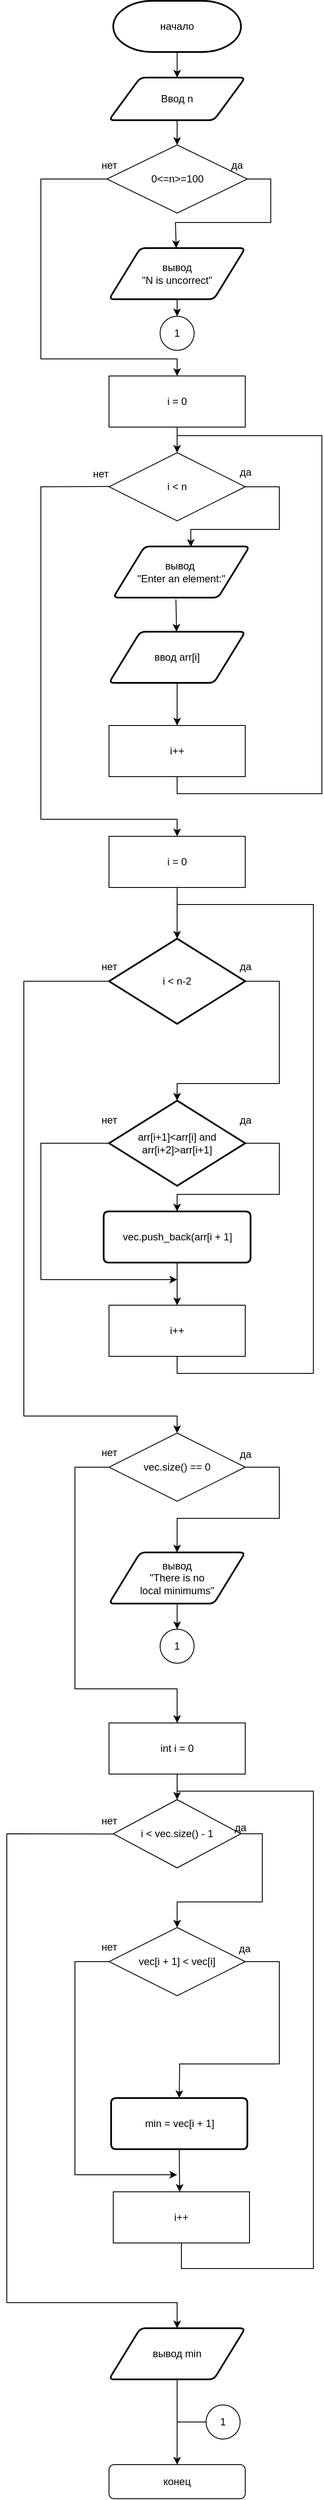 <mxfile version="22.1.0" type="device">
  <diagram id="C5RBs43oDa-KdzZeNtuy" name="Page-1">
    <mxGraphModel dx="712" dy="740" grid="1" gridSize="10" guides="1" tooltips="1" connect="1" arrows="1" fold="1" page="1" pageScale="1" pageWidth="827" pageHeight="1169" math="0" shadow="0">
      <root>
        <mxCell id="WIyWlLk6GJQsqaUBKTNV-0" />
        <mxCell id="WIyWlLk6GJQsqaUBKTNV-1" parent="WIyWlLk6GJQsqaUBKTNV-0" />
        <mxCell id="WQRPMTD5RrIq-8NBpwty-2" value="начало" style="strokeWidth=2;html=1;shape=mxgraph.flowchart.terminator;whiteSpace=wrap;" parent="WIyWlLk6GJQsqaUBKTNV-1" vertex="1">
          <mxGeometry x="285" y="60" width="150" height="60" as="geometry" />
        </mxCell>
        <mxCell id="WQRPMTD5RrIq-8NBpwty-3" value="Ввод n" style="shape=parallelogram;html=1;strokeWidth=2;perimeter=parallelogramPerimeter;whiteSpace=wrap;rounded=1;arcSize=12;size=0.23;" parent="WIyWlLk6GJQsqaUBKTNV-1" vertex="1">
          <mxGeometry x="280" y="150" width="160" height="50" as="geometry" />
        </mxCell>
        <mxCell id="WQRPMTD5RrIq-8NBpwty-4" value="0&amp;lt;=n&amp;gt;=100" style="rhombus;whiteSpace=wrap;html=1;" parent="WIyWlLk6GJQsqaUBKTNV-1" vertex="1">
          <mxGeometry x="277.5" y="229" width="165" height="80" as="geometry" />
        </mxCell>
        <mxCell id="WQRPMTD5RrIq-8NBpwty-5" value="нет" style="text;html=1;align=center;verticalAlign=middle;resizable=0;points=[];autosize=1;strokeColor=none;fillColor=none;" parent="WIyWlLk6GJQsqaUBKTNV-1" vertex="1">
          <mxGeometry x="260" y="238" width="40" height="30" as="geometry" />
        </mxCell>
        <mxCell id="WQRPMTD5RrIq-8NBpwty-6" value="да" style="text;html=1;align=center;verticalAlign=middle;resizable=0;points=[];autosize=1;strokeColor=none;fillColor=none;" parent="WIyWlLk6GJQsqaUBKTNV-1" vertex="1">
          <mxGeometry x="410" y="238" width="40" height="30" as="geometry" />
        </mxCell>
        <mxCell id="WQRPMTD5RrIq-8NBpwty-7" value="вывод&lt;br&gt;&quot;N is uncorrect&quot;" style="shape=parallelogram;html=1;strokeWidth=2;perimeter=parallelogramPerimeter;whiteSpace=wrap;rounded=1;arcSize=12;size=0.23;" parent="WIyWlLk6GJQsqaUBKTNV-1" vertex="1">
          <mxGeometry x="280" y="350" width="160" height="60" as="geometry" />
        </mxCell>
        <mxCell id="WQRPMTD5RrIq-8NBpwty-9" value="" style="endArrow=classic;html=1;rounded=0;exitX=1;exitY=0.5;exitDx=0;exitDy=0;" parent="WIyWlLk6GJQsqaUBKTNV-1" source="WQRPMTD5RrIq-8NBpwty-4" target="WQRPMTD5RrIq-8NBpwty-7" edge="1">
          <mxGeometry width="50" height="50" relative="1" as="geometry">
            <mxPoint x="380" y="400" as="sourcePoint" />
            <mxPoint x="490" y="330" as="targetPoint" />
            <Array as="points">
              <mxPoint x="470" y="269" />
              <mxPoint x="470" y="320" />
              <mxPoint x="358" y="320" />
            </Array>
          </mxGeometry>
        </mxCell>
        <mxCell id="WQRPMTD5RrIq-8NBpwty-11" value="" style="endArrow=classic;html=1;rounded=0;exitX=0.5;exitY=1;exitDx=0;exitDy=0;exitPerimeter=0;entryX=0.5;entryY=0;entryDx=0;entryDy=0;" parent="WIyWlLk6GJQsqaUBKTNV-1" source="WQRPMTD5RrIq-8NBpwty-2" target="WQRPMTD5RrIq-8NBpwty-3" edge="1">
          <mxGeometry width="50" height="50" relative="1" as="geometry">
            <mxPoint x="380" y="320" as="sourcePoint" />
            <mxPoint x="430" y="270" as="targetPoint" />
          </mxGeometry>
        </mxCell>
        <mxCell id="WQRPMTD5RrIq-8NBpwty-12" value="" style="endArrow=classic;html=1;rounded=0;exitX=0.5;exitY=1;exitDx=0;exitDy=0;entryX=0.5;entryY=0;entryDx=0;entryDy=0;" parent="WIyWlLk6GJQsqaUBKTNV-1" source="WQRPMTD5RrIq-8NBpwty-3" target="WQRPMTD5RrIq-8NBpwty-4" edge="1">
          <mxGeometry width="50" height="50" relative="1" as="geometry">
            <mxPoint x="380" y="320" as="sourcePoint" />
            <mxPoint x="430" y="270" as="targetPoint" />
          </mxGeometry>
        </mxCell>
        <mxCell id="WQRPMTD5RrIq-8NBpwty-13" value="i = 0" style="rounded=0;whiteSpace=wrap;html=1;" parent="WIyWlLk6GJQsqaUBKTNV-1" vertex="1">
          <mxGeometry x="280" y="500" width="160" height="60" as="geometry" />
        </mxCell>
        <mxCell id="WQRPMTD5RrIq-8NBpwty-14" value="i &amp;lt; n" style="rhombus;whiteSpace=wrap;html=1;" parent="WIyWlLk6GJQsqaUBKTNV-1" vertex="1">
          <mxGeometry x="280" y="590" width="160" height="80" as="geometry" />
        </mxCell>
        <mxCell id="WQRPMTD5RrIq-8NBpwty-15" value="вывод&amp;nbsp;&lt;br&gt;&quot;Enter an element:&quot;" style="shape=parallelogram;html=1;strokeWidth=2;perimeter=parallelogramPerimeter;whiteSpace=wrap;rounded=1;arcSize=12;size=0.23;" parent="WIyWlLk6GJQsqaUBKTNV-1" vertex="1">
          <mxGeometry x="285" y="700" width="160" height="60" as="geometry" />
        </mxCell>
        <mxCell id="WQRPMTD5RrIq-8NBpwty-17" value="ввод arr[i]" style="shape=parallelogram;html=1;strokeWidth=2;perimeter=parallelogramPerimeter;whiteSpace=wrap;rounded=1;arcSize=12;size=0.23;" parent="WIyWlLk6GJQsqaUBKTNV-1" vertex="1">
          <mxGeometry x="280" y="800" width="160" height="60" as="geometry" />
        </mxCell>
        <mxCell id="WQRPMTD5RrIq-8NBpwty-18" value="i++" style="rounded=0;whiteSpace=wrap;html=1;" parent="WIyWlLk6GJQsqaUBKTNV-1" vertex="1">
          <mxGeometry x="280" y="910" width="160" height="60" as="geometry" />
        </mxCell>
        <mxCell id="WQRPMTD5RrIq-8NBpwty-19" value="1" style="ellipse;whiteSpace=wrap;html=1;aspect=fixed;" parent="WIyWlLk6GJQsqaUBKTNV-1" vertex="1">
          <mxGeometry x="340" y="430" width="40" height="40" as="geometry" />
        </mxCell>
        <mxCell id="WQRPMTD5RrIq-8NBpwty-20" value="" style="endArrow=classic;html=1;rounded=0;exitX=0.5;exitY=1;exitDx=0;exitDy=0;entryX=0.5;entryY=0;entryDx=0;entryDy=0;" parent="WIyWlLk6GJQsqaUBKTNV-1" source="WQRPMTD5RrIq-8NBpwty-7" target="WQRPMTD5RrIq-8NBpwty-19" edge="1">
          <mxGeometry width="50" height="50" relative="1" as="geometry">
            <mxPoint x="400" y="530" as="sourcePoint" />
            <mxPoint x="450" y="480" as="targetPoint" />
          </mxGeometry>
        </mxCell>
        <mxCell id="WQRPMTD5RrIq-8NBpwty-21" value="" style="endArrow=classic;html=1;rounded=0;exitX=0;exitY=0.5;exitDx=0;exitDy=0;entryX=0.5;entryY=0;entryDx=0;entryDy=0;" parent="WIyWlLk6GJQsqaUBKTNV-1" source="WQRPMTD5RrIq-8NBpwty-4" target="WQRPMTD5RrIq-8NBpwty-13" edge="1">
          <mxGeometry width="50" height="50" relative="1" as="geometry">
            <mxPoint x="380" y="460" as="sourcePoint" />
            <mxPoint x="430" y="410" as="targetPoint" />
            <Array as="points">
              <mxPoint x="200" y="269" />
              <mxPoint x="200" y="480" />
              <mxPoint x="360" y="480" />
            </Array>
          </mxGeometry>
        </mxCell>
        <mxCell id="WQRPMTD5RrIq-8NBpwty-24" value="" style="endArrow=classic;html=1;rounded=0;exitX=0.5;exitY=1;exitDx=0;exitDy=0;" parent="WIyWlLk6GJQsqaUBKTNV-1" source="WQRPMTD5RrIq-8NBpwty-13" target="WQRPMTD5RrIq-8NBpwty-14" edge="1">
          <mxGeometry width="50" height="50" relative="1" as="geometry">
            <mxPoint x="380" y="540" as="sourcePoint" />
            <mxPoint x="430" y="490" as="targetPoint" />
          </mxGeometry>
        </mxCell>
        <mxCell id="WQRPMTD5RrIq-8NBpwty-25" value="" style="endArrow=classic;html=1;rounded=0;exitX=1;exitY=0.5;exitDx=0;exitDy=0;entryX=0.57;entryY=0.008;entryDx=0;entryDy=0;entryPerimeter=0;" parent="WIyWlLk6GJQsqaUBKTNV-1" source="WQRPMTD5RrIq-8NBpwty-14" target="WQRPMTD5RrIq-8NBpwty-15" edge="1">
          <mxGeometry width="50" height="50" relative="1" as="geometry">
            <mxPoint x="380" y="710" as="sourcePoint" />
            <mxPoint x="430" y="660" as="targetPoint" />
            <Array as="points">
              <mxPoint x="480" y="630" />
              <mxPoint x="480" y="680" />
              <mxPoint x="376" y="680" />
            </Array>
          </mxGeometry>
        </mxCell>
        <mxCell id="WQRPMTD5RrIq-8NBpwty-26" value="нет" style="text;html=1;align=center;verticalAlign=middle;resizable=0;points=[];autosize=1;strokeColor=none;fillColor=none;" parent="WIyWlLk6GJQsqaUBKTNV-1" vertex="1">
          <mxGeometry x="250" y="600" width="40" height="30" as="geometry" />
        </mxCell>
        <mxCell id="WQRPMTD5RrIq-8NBpwty-28" value="да" style="text;html=1;align=center;verticalAlign=middle;resizable=0;points=[];autosize=1;strokeColor=none;fillColor=none;" parent="WIyWlLk6GJQsqaUBKTNV-1" vertex="1">
          <mxGeometry x="420" y="598" width="40" height="30" as="geometry" />
        </mxCell>
        <mxCell id="WQRPMTD5RrIq-8NBpwty-29" value="" style="endArrow=classic;html=1;rounded=0;exitX=0.46;exitY=1.036;exitDx=0;exitDy=0;exitPerimeter=0;" parent="WIyWlLk6GJQsqaUBKTNV-1" source="WQRPMTD5RrIq-8NBpwty-15" target="WQRPMTD5RrIq-8NBpwty-17" edge="1">
          <mxGeometry width="50" height="50" relative="1" as="geometry">
            <mxPoint x="380" y="790" as="sourcePoint" />
            <mxPoint x="430" y="740" as="targetPoint" />
          </mxGeometry>
        </mxCell>
        <mxCell id="WQRPMTD5RrIq-8NBpwty-31" value="" style="endArrow=classic;html=1;rounded=0;exitX=0.5;exitY=1;exitDx=0;exitDy=0;" parent="WIyWlLk6GJQsqaUBKTNV-1" source="WQRPMTD5RrIq-8NBpwty-17" target="WQRPMTD5RrIq-8NBpwty-18" edge="1">
          <mxGeometry width="50" height="50" relative="1" as="geometry">
            <mxPoint x="380" y="790" as="sourcePoint" />
            <mxPoint x="430" y="740" as="targetPoint" />
          </mxGeometry>
        </mxCell>
        <mxCell id="WQRPMTD5RrIq-8NBpwty-34" value="i = 0" style="rounded=0;whiteSpace=wrap;html=1;" parent="WIyWlLk6GJQsqaUBKTNV-1" vertex="1">
          <mxGeometry x="280" y="1040" width="160" height="60" as="geometry" />
        </mxCell>
        <mxCell id="WQRPMTD5RrIq-8NBpwty-35" value="" style="endArrow=classic;html=1;rounded=0;exitX=0.779;exitY=0.989;exitDx=0;exitDy=0;exitPerimeter=0;entryX=0.5;entryY=0;entryDx=0;entryDy=0;" parent="WIyWlLk6GJQsqaUBKTNV-1" source="WQRPMTD5RrIq-8NBpwty-26" target="WQRPMTD5RrIq-8NBpwty-34" edge="1">
          <mxGeometry width="50" height="50" relative="1" as="geometry">
            <mxPoint x="290" y="810" as="sourcePoint" />
            <mxPoint x="340" y="760" as="targetPoint" />
            <Array as="points">
              <mxPoint x="200" y="630" />
              <mxPoint x="200" y="1020" />
              <mxPoint x="360" y="1020" />
            </Array>
          </mxGeometry>
        </mxCell>
        <mxCell id="WQRPMTD5RrIq-8NBpwty-36" value="i &amp;lt; n-2" style="strokeWidth=2;html=1;shape=mxgraph.flowchart.decision;whiteSpace=wrap;" parent="WIyWlLk6GJQsqaUBKTNV-1" vertex="1">
          <mxGeometry x="280" y="1160" width="160" height="100" as="geometry" />
        </mxCell>
        <mxCell id="WQRPMTD5RrIq-8NBpwty-37" value="arr[i+1]&amp;lt;arr[i] and&lt;br&gt;arr[i+2]&amp;gt;arr[i+1]" style="strokeWidth=2;html=1;shape=mxgraph.flowchart.decision;whiteSpace=wrap;" parent="WIyWlLk6GJQsqaUBKTNV-1" vertex="1">
          <mxGeometry x="280" y="1350" width="160" height="100" as="geometry" />
        </mxCell>
        <mxCell id="WQRPMTD5RrIq-8NBpwty-38" value="vec.push_back(arr[i + 1]" style="shape=parallelogram;html=1;strokeWidth=2;perimeter=parallelogramPerimeter;whiteSpace=wrap;rounded=1;arcSize=12;size=0;" parent="WIyWlLk6GJQsqaUBKTNV-1" vertex="1">
          <mxGeometry x="273.75" y="1480" width="172.5" height="60" as="geometry" />
        </mxCell>
        <mxCell id="WQRPMTD5RrIq-8NBpwty-39" value="i++" style="rounded=0;whiteSpace=wrap;html=1;" parent="WIyWlLk6GJQsqaUBKTNV-1" vertex="1">
          <mxGeometry x="280" y="1590" width="160" height="60" as="geometry" />
        </mxCell>
        <mxCell id="WQRPMTD5RrIq-8NBpwty-41" value="" style="endArrow=classic;html=1;rounded=0;exitX=0.5;exitY=1;exitDx=0;exitDy=0;" parent="WIyWlLk6GJQsqaUBKTNV-1" source="WQRPMTD5RrIq-8NBpwty-34" target="WQRPMTD5RrIq-8NBpwty-36" edge="1">
          <mxGeometry width="50" height="50" relative="1" as="geometry">
            <mxPoint x="290" y="1140" as="sourcePoint" />
            <mxPoint x="340" y="1090" as="targetPoint" />
          </mxGeometry>
        </mxCell>
        <mxCell id="WQRPMTD5RrIq-8NBpwty-43" value="да" style="text;html=1;align=center;verticalAlign=middle;resizable=0;points=[];autosize=1;strokeColor=none;fillColor=none;" parent="WIyWlLk6GJQsqaUBKTNV-1" vertex="1">
          <mxGeometry x="420" y="1178" width="40" height="30" as="geometry" />
        </mxCell>
        <mxCell id="WQRPMTD5RrIq-8NBpwty-44" value="нет" style="text;html=1;align=center;verticalAlign=middle;resizable=0;points=[];autosize=1;strokeColor=none;fillColor=none;" parent="WIyWlLk6GJQsqaUBKTNV-1" vertex="1">
          <mxGeometry x="260" y="1178" width="40" height="30" as="geometry" />
        </mxCell>
        <mxCell id="WQRPMTD5RrIq-8NBpwty-45" value="да" style="text;html=1;align=center;verticalAlign=middle;resizable=0;points=[];autosize=1;strokeColor=none;fillColor=none;" parent="WIyWlLk6GJQsqaUBKTNV-1" vertex="1">
          <mxGeometry x="420" y="1358" width="40" height="30" as="geometry" />
        </mxCell>
        <mxCell id="WQRPMTD5RrIq-8NBpwty-46" value="нет" style="text;html=1;align=center;verticalAlign=middle;resizable=0;points=[];autosize=1;strokeColor=none;fillColor=none;" parent="WIyWlLk6GJQsqaUBKTNV-1" vertex="1">
          <mxGeometry x="260" y="1358" width="40" height="30" as="geometry" />
        </mxCell>
        <mxCell id="WQRPMTD5RrIq-8NBpwty-47" value="" style="endArrow=classic;html=1;rounded=0;entryX=0.5;entryY=0;entryDx=0;entryDy=0;entryPerimeter=0;exitX=1;exitY=0.5;exitDx=0;exitDy=0;exitPerimeter=0;" parent="WIyWlLk6GJQsqaUBKTNV-1" source="WQRPMTD5RrIq-8NBpwty-36" target="WQRPMTD5RrIq-8NBpwty-37" edge="1">
          <mxGeometry width="50" height="50" relative="1" as="geometry">
            <mxPoint x="290" y="1390" as="sourcePoint" />
            <mxPoint x="340" y="1340" as="targetPoint" />
            <Array as="points">
              <mxPoint x="480" y="1210" />
              <mxPoint x="480" y="1330" />
              <mxPoint x="360" y="1330" />
            </Array>
          </mxGeometry>
        </mxCell>
        <mxCell id="WQRPMTD5RrIq-8NBpwty-49" value="" style="endArrow=none;html=1;rounded=0;exitX=0.5;exitY=1;exitDx=0;exitDy=0;" parent="WIyWlLk6GJQsqaUBKTNV-1" source="WQRPMTD5RrIq-8NBpwty-18" edge="1">
          <mxGeometry width="50" height="50" relative="1" as="geometry">
            <mxPoint x="270" y="940" as="sourcePoint" />
            <mxPoint x="360" y="570" as="targetPoint" />
            <Array as="points">
              <mxPoint x="360" y="990" />
              <mxPoint x="530" y="990" />
              <mxPoint x="530" y="570" />
            </Array>
          </mxGeometry>
        </mxCell>
        <mxCell id="WQRPMTD5RrIq-8NBpwty-53" value="" style="endArrow=none;html=1;rounded=0;entryX=0.5;entryY=1;entryDx=0;entryDy=0;" parent="WIyWlLk6GJQsqaUBKTNV-1" target="WQRPMTD5RrIq-8NBpwty-39" edge="1">
          <mxGeometry width="50" height="50" relative="1" as="geometry">
            <mxPoint x="360" y="1120" as="sourcePoint" />
            <mxPoint x="320" y="1350" as="targetPoint" />
            <Array as="points">
              <mxPoint x="520" y="1120" />
              <mxPoint x="520" y="1670" />
              <mxPoint x="360" y="1670" />
            </Array>
          </mxGeometry>
        </mxCell>
        <mxCell id="WQRPMTD5RrIq-8NBpwty-54" value="" style="endArrow=classic;html=1;rounded=0;exitX=1;exitY=0.5;exitDx=0;exitDy=0;exitPerimeter=0;entryX=0.5;entryY=0;entryDx=0;entryDy=0;" parent="WIyWlLk6GJQsqaUBKTNV-1" source="WQRPMTD5RrIq-8NBpwty-37" target="WQRPMTD5RrIq-8NBpwty-38" edge="1">
          <mxGeometry width="50" height="50" relative="1" as="geometry">
            <mxPoint x="270" y="1400" as="sourcePoint" />
            <mxPoint x="320" y="1350" as="targetPoint" />
            <Array as="points">
              <mxPoint x="480" y="1400" />
              <mxPoint x="480" y="1460" />
              <mxPoint x="360" y="1460" />
            </Array>
          </mxGeometry>
        </mxCell>
        <mxCell id="WQRPMTD5RrIq-8NBpwty-56" value="" style="endArrow=classic;html=1;rounded=0;exitX=0.5;exitY=1;exitDx=0;exitDy=0;entryX=0.5;entryY=0;entryDx=0;entryDy=0;" parent="WIyWlLk6GJQsqaUBKTNV-1" source="WQRPMTD5RrIq-8NBpwty-38" target="WQRPMTD5RrIq-8NBpwty-39" edge="1">
          <mxGeometry width="50" height="50" relative="1" as="geometry">
            <mxPoint x="270" y="1400" as="sourcePoint" />
            <mxPoint x="320" y="1350" as="targetPoint" />
          </mxGeometry>
        </mxCell>
        <mxCell id="WQRPMTD5RrIq-8NBpwty-57" value="vec.size() == 0" style="rhombus;whiteSpace=wrap;html=1;" parent="WIyWlLk6GJQsqaUBKTNV-1" vertex="1">
          <mxGeometry x="280" y="1740" width="160" height="80" as="geometry" />
        </mxCell>
        <mxCell id="WQRPMTD5RrIq-8NBpwty-58" value="" style="endArrow=classic;html=1;rounded=0;exitX=0;exitY=0.5;exitDx=0;exitDy=0;exitPerimeter=0;" parent="WIyWlLk6GJQsqaUBKTNV-1" source="WQRPMTD5RrIq-8NBpwty-37" edge="1">
          <mxGeometry width="50" height="50" relative="1" as="geometry">
            <mxPoint x="280" y="1210" as="sourcePoint" />
            <mxPoint x="360" y="1560" as="targetPoint" />
            <Array as="points">
              <mxPoint x="200" y="1400" />
              <mxPoint x="200" y="1560" />
              <mxPoint x="280" y="1560" />
              <mxPoint x="360" y="1560" />
            </Array>
          </mxGeometry>
        </mxCell>
        <mxCell id="WQRPMTD5RrIq-8NBpwty-60" value="" style="endArrow=classic;html=1;rounded=0;entryX=0.5;entryY=0;entryDx=0;entryDy=0;" parent="WIyWlLk6GJQsqaUBKTNV-1" target="WQRPMTD5RrIq-8NBpwty-57" edge="1">
          <mxGeometry width="50" height="50" relative="1" as="geometry">
            <mxPoint x="280" y="1210" as="sourcePoint" />
            <mxPoint x="360" y="1280" as="targetPoint" />
            <Array as="points">
              <mxPoint x="180" y="1210" />
              <mxPoint x="180" y="1720" />
              <mxPoint x="360" y="1720" />
            </Array>
          </mxGeometry>
        </mxCell>
        <mxCell id="WQRPMTD5RrIq-8NBpwty-61" value="да" style="text;html=1;align=center;verticalAlign=middle;resizable=0;points=[];autosize=1;strokeColor=none;fillColor=none;" parent="WIyWlLk6GJQsqaUBKTNV-1" vertex="1">
          <mxGeometry x="420" y="1750" width="40" height="30" as="geometry" />
        </mxCell>
        <mxCell id="WQRPMTD5RrIq-8NBpwty-62" value="нет" style="text;html=1;align=center;verticalAlign=middle;resizable=0;points=[];autosize=1;strokeColor=none;fillColor=none;" parent="WIyWlLk6GJQsqaUBKTNV-1" vertex="1">
          <mxGeometry x="260" y="1748" width="40" height="30" as="geometry" />
        </mxCell>
        <mxCell id="WQRPMTD5RrIq-8NBpwty-63" value="вывод&lt;br&gt;&quot;There is no &lt;br&gt;local minimums&quot;" style="shape=parallelogram;html=1;strokeWidth=2;perimeter=parallelogramPerimeter;whiteSpace=wrap;rounded=1;arcSize=12;size=0.23;" parent="WIyWlLk6GJQsqaUBKTNV-1" vertex="1">
          <mxGeometry x="280" y="1880" width="160" height="60" as="geometry" />
        </mxCell>
        <mxCell id="WQRPMTD5RrIq-8NBpwty-64" value="" style="endArrow=classic;html=1;rounded=0;exitX=1;exitY=0.5;exitDx=0;exitDy=0;entryX=0.5;entryY=0;entryDx=0;entryDy=0;" parent="WIyWlLk6GJQsqaUBKTNV-1" source="WQRPMTD5RrIq-8NBpwty-57" target="WQRPMTD5RrIq-8NBpwty-63" edge="1">
          <mxGeometry width="50" height="50" relative="1" as="geometry">
            <mxPoint x="270" y="1940" as="sourcePoint" />
            <mxPoint x="320" y="1890" as="targetPoint" />
            <Array as="points">
              <mxPoint x="480" y="1780" />
              <mxPoint x="480" y="1840" />
              <mxPoint x="360" y="1840" />
            </Array>
          </mxGeometry>
        </mxCell>
        <mxCell id="WQRPMTD5RrIq-8NBpwty-65" value="1" style="ellipse;whiteSpace=wrap;html=1;aspect=fixed;" parent="WIyWlLk6GJQsqaUBKTNV-1" vertex="1">
          <mxGeometry x="340" y="1970" width="40" height="40" as="geometry" />
        </mxCell>
        <mxCell id="WQRPMTD5RrIq-8NBpwty-66" value="" style="endArrow=classic;html=1;rounded=0;entryX=0.5;entryY=0;entryDx=0;entryDy=0;exitX=0.5;exitY=1;exitDx=0;exitDy=0;" parent="WIyWlLk6GJQsqaUBKTNV-1" source="WQRPMTD5RrIq-8NBpwty-63" target="WQRPMTD5RrIq-8NBpwty-65" edge="1">
          <mxGeometry width="50" height="50" relative="1" as="geometry">
            <mxPoint x="270" y="1850" as="sourcePoint" />
            <mxPoint x="320" y="1800" as="targetPoint" />
          </mxGeometry>
        </mxCell>
        <mxCell id="WQRPMTD5RrIq-8NBpwty-67" value="i &lt; vec.size() - 1" style="rhombus;whiteSpace=wrap;html=1;" parent="WIyWlLk6GJQsqaUBKTNV-1" vertex="1">
          <mxGeometry x="285" y="2170" width="150" height="80" as="geometry" />
        </mxCell>
        <mxCell id="WQRPMTD5RrIq-8NBpwty-68" value="int i = 0" style="rounded=0;whiteSpace=wrap;html=1;" parent="WIyWlLk6GJQsqaUBKTNV-1" vertex="1">
          <mxGeometry x="280" y="2080" width="160" height="60" as="geometry" />
        </mxCell>
        <mxCell id="WQRPMTD5RrIq-8NBpwty-69" value="" style="endArrow=classic;html=1;rounded=0;exitX=0;exitY=0.5;exitDx=0;exitDy=0;" parent="WIyWlLk6GJQsqaUBKTNV-1" source="WQRPMTD5RrIq-8NBpwty-57" edge="1">
          <mxGeometry width="50" height="50" relative="1" as="geometry">
            <mxPoint x="270" y="2040" as="sourcePoint" />
            <mxPoint x="360" y="2080" as="targetPoint" />
            <Array as="points">
              <mxPoint x="240" y="1780" />
              <mxPoint x="240" y="2040" />
              <mxPoint x="360" y="2040" />
            </Array>
          </mxGeometry>
        </mxCell>
        <mxCell id="WQRPMTD5RrIq-8NBpwty-70" value="" style="endArrow=classic;html=1;rounded=0;exitX=0.5;exitY=1;exitDx=0;exitDy=0;entryX=0.5;entryY=0;entryDx=0;entryDy=0;" parent="WIyWlLk6GJQsqaUBKTNV-1" source="WQRPMTD5RrIq-8NBpwty-68" target="WQRPMTD5RrIq-8NBpwty-67" edge="1">
          <mxGeometry width="50" height="50" relative="1" as="geometry">
            <mxPoint x="220" y="2040" as="sourcePoint" />
            <mxPoint x="270" y="1990" as="targetPoint" />
          </mxGeometry>
        </mxCell>
        <mxCell id="WQRPMTD5RrIq-8NBpwty-71" value="i++" style="rounded=0;whiteSpace=wrap;html=1;" parent="WIyWlLk6GJQsqaUBKTNV-1" vertex="1">
          <mxGeometry x="285" y="2630" width="160" height="60" as="geometry" />
        </mxCell>
        <mxCell id="WQRPMTD5RrIq-8NBpwty-72" value="" style="endArrow=none;html=1;rounded=0;entryX=0.5;entryY=1;entryDx=0;entryDy=0;" parent="WIyWlLk6GJQsqaUBKTNV-1" target="WQRPMTD5RrIq-8NBpwty-71" edge="1">
          <mxGeometry width="50" height="50" relative="1" as="geometry">
            <mxPoint x="360" y="2160" as="sourcePoint" />
            <mxPoint x="280" y="2150" as="targetPoint" />
            <Array as="points">
              <mxPoint x="520" y="2160" />
              <mxPoint x="520" y="2720" />
              <mxPoint x="365" y="2720" />
            </Array>
          </mxGeometry>
        </mxCell>
        <mxCell id="WQRPMTD5RrIq-8NBpwty-73" value="да" style="text;html=1;align=center;verticalAlign=middle;resizable=0;points=[];autosize=1;strokeColor=none;fillColor=none;" parent="WIyWlLk6GJQsqaUBKTNV-1" vertex="1">
          <mxGeometry x="414" y="2188" width="40" height="30" as="geometry" />
        </mxCell>
        <mxCell id="WQRPMTD5RrIq-8NBpwty-74" value="нет" style="text;html=1;align=center;verticalAlign=middle;resizable=0;points=[];autosize=1;strokeColor=none;fillColor=none;" parent="WIyWlLk6GJQsqaUBKTNV-1" vertex="1">
          <mxGeometry x="260" y="2180" width="40" height="30" as="geometry" />
        </mxCell>
        <mxCell id="WQRPMTD5RrIq-8NBpwty-75" value="vec[i + 1] &lt; vec[i]" style="rhombus;whiteSpace=wrap;html=1;" parent="WIyWlLk6GJQsqaUBKTNV-1" vertex="1">
          <mxGeometry x="280" y="2320" width="160" height="80" as="geometry" />
        </mxCell>
        <mxCell id="WQRPMTD5RrIq-8NBpwty-76" value="да" style="text;html=1;align=center;verticalAlign=middle;resizable=0;points=[];autosize=1;strokeColor=none;fillColor=none;" parent="WIyWlLk6GJQsqaUBKTNV-1" vertex="1">
          <mxGeometry x="419" y="2330" width="40" height="30" as="geometry" />
        </mxCell>
        <mxCell id="WQRPMTD5RrIq-8NBpwty-77" value="нет" style="text;html=1;align=center;verticalAlign=middle;resizable=0;points=[];autosize=1;strokeColor=none;fillColor=none;" parent="WIyWlLk6GJQsqaUBKTNV-1" vertex="1">
          <mxGeometry x="260" y="2328" width="40" height="30" as="geometry" />
        </mxCell>
        <mxCell id="WQRPMTD5RrIq-8NBpwty-78" value="min = vec[i + 1]" style="shape=parallelogram;html=1;strokeWidth=2;perimeter=parallelogramPerimeter;whiteSpace=wrap;rounded=1;arcSize=12;size=0;" parent="WIyWlLk6GJQsqaUBKTNV-1" vertex="1">
          <mxGeometry x="282.5" y="2520" width="160" height="60" as="geometry" />
        </mxCell>
        <mxCell id="WQRPMTD5RrIq-8NBpwty-79" value="" style="endArrow=classic;html=1;rounded=0;exitX=1;exitY=0.5;exitDx=0;exitDy=0;entryX=0.5;entryY=0;entryDx=0;entryDy=0;" parent="WIyWlLk6GJQsqaUBKTNV-1" source="WQRPMTD5RrIq-8NBpwty-75" target="WQRPMTD5RrIq-8NBpwty-78" edge="1">
          <mxGeometry width="50" height="50" relative="1" as="geometry">
            <mxPoint x="230" y="2450" as="sourcePoint" />
            <mxPoint x="280" y="2400" as="targetPoint" />
            <Array as="points">
              <mxPoint x="480" y="2360" />
              <mxPoint x="480" y="2480" />
              <mxPoint x="363" y="2480" />
            </Array>
          </mxGeometry>
        </mxCell>
        <mxCell id="WQRPMTD5RrIq-8NBpwty-80" value="" style="endArrow=classic;html=1;rounded=0;exitX=1;exitY=0.5;exitDx=0;exitDy=0;entryX=0.5;entryY=0;entryDx=0;entryDy=0;" parent="WIyWlLk6GJQsqaUBKTNV-1" source="WQRPMTD5RrIq-8NBpwty-67" target="WQRPMTD5RrIq-8NBpwty-75" edge="1">
          <mxGeometry width="50" height="50" relative="1" as="geometry">
            <mxPoint x="230" y="2450" as="sourcePoint" />
            <mxPoint x="280" y="2400" as="targetPoint" />
            <Array as="points">
              <mxPoint x="460" y="2210" />
              <mxPoint x="460" y="2290" />
              <mxPoint x="360" y="2290" />
            </Array>
          </mxGeometry>
        </mxCell>
        <mxCell id="WQRPMTD5RrIq-8NBpwty-85" value="" style="endArrow=classic;html=1;rounded=0;exitX=0.5;exitY=1;exitDx=0;exitDy=0;" parent="WIyWlLk6GJQsqaUBKTNV-1" source="WQRPMTD5RrIq-8NBpwty-78" edge="1">
          <mxGeometry width="50" height="50" relative="1" as="geometry">
            <mxPoint x="270" y="2490" as="sourcePoint" />
            <mxPoint x="363" y="2630" as="targetPoint" />
          </mxGeometry>
        </mxCell>
        <mxCell id="WQRPMTD5RrIq-8NBpwty-88" value="" style="endArrow=classic;html=1;rounded=0;exitX=0;exitY=0.5;exitDx=0;exitDy=0;" parent="WIyWlLk6GJQsqaUBKTNV-1" source="WQRPMTD5RrIq-8NBpwty-75" edge="1">
          <mxGeometry width="50" height="50" relative="1" as="geometry">
            <mxPoint x="270" y="2490" as="sourcePoint" />
            <mxPoint x="360" y="2610" as="targetPoint" />
            <Array as="points">
              <mxPoint x="240" y="2360" />
              <mxPoint x="240" y="2410" />
              <mxPoint x="240" y="2610" />
            </Array>
          </mxGeometry>
        </mxCell>
        <mxCell id="WQRPMTD5RrIq-8NBpwty-89" value="вывод min" style="shape=parallelogram;html=1;strokeWidth=2;perimeter=parallelogramPerimeter;whiteSpace=wrap;rounded=1;arcSize=12;size=0.23;" parent="WIyWlLk6GJQsqaUBKTNV-1" vertex="1">
          <mxGeometry x="280" y="2790" width="160" height="60" as="geometry" />
        </mxCell>
        <mxCell id="WQRPMTD5RrIq-8NBpwty-90" value="" style="endArrow=classic;html=1;rounded=0;exitX=0.627;exitY=1.008;exitDx=0;exitDy=0;exitPerimeter=0;entryX=0.5;entryY=0;entryDx=0;entryDy=0;" parent="WIyWlLk6GJQsqaUBKTNV-1" source="WQRPMTD5RrIq-8NBpwty-74" target="WQRPMTD5RrIq-8NBpwty-89" edge="1">
          <mxGeometry width="50" height="50" relative="1" as="geometry">
            <mxPoint x="270" y="2570" as="sourcePoint" />
            <mxPoint x="320" y="2520" as="targetPoint" />
            <Array as="points">
              <mxPoint x="160" y="2210" />
              <mxPoint x="160" y="2760" />
              <mxPoint x="360" y="2760" />
            </Array>
          </mxGeometry>
        </mxCell>
        <mxCell id="WQRPMTD5RrIq-8NBpwty-91" value="конец" style="rounded=1;whiteSpace=wrap;html=1;" parent="WIyWlLk6GJQsqaUBKTNV-1" vertex="1">
          <mxGeometry x="280" y="2950" width="160" height="40" as="geometry" />
        </mxCell>
        <mxCell id="WQRPMTD5RrIq-8NBpwty-92" value="" style="endArrow=classic;html=1;rounded=0;exitX=0.5;exitY=1;exitDx=0;exitDy=0;" parent="WIyWlLk6GJQsqaUBKTNV-1" source="WQRPMTD5RrIq-8NBpwty-89" target="WQRPMTD5RrIq-8NBpwty-91" edge="1">
          <mxGeometry width="50" height="50" relative="1" as="geometry">
            <mxPoint x="270" y="2870" as="sourcePoint" />
            <mxPoint x="320" y="2820" as="targetPoint" />
          </mxGeometry>
        </mxCell>
        <mxCell id="WQRPMTD5RrIq-8NBpwty-94" value="1" style="ellipse;whiteSpace=wrap;html=1;aspect=fixed;" parent="WIyWlLk6GJQsqaUBKTNV-1" vertex="1">
          <mxGeometry x="394" y="2880" width="40" height="40" as="geometry" />
        </mxCell>
        <mxCell id="WQRPMTD5RrIq-8NBpwty-95" value="" style="endArrow=none;html=1;rounded=0;entryX=0;entryY=0.5;entryDx=0;entryDy=0;" parent="WIyWlLk6GJQsqaUBKTNV-1" target="WQRPMTD5RrIq-8NBpwty-94" edge="1">
          <mxGeometry width="50" height="50" relative="1" as="geometry">
            <mxPoint x="360" y="2900" as="sourcePoint" />
            <mxPoint x="320" y="2820" as="targetPoint" />
          </mxGeometry>
        </mxCell>
      </root>
    </mxGraphModel>
  </diagram>
</mxfile>
